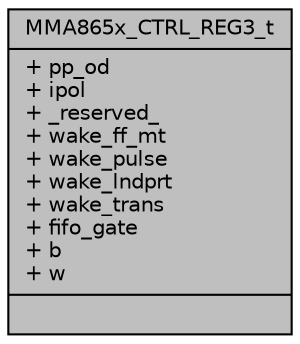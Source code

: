 digraph "MMA865x_CTRL_REG3_t"
{
  edge [fontname="Helvetica",fontsize="10",labelfontname="Helvetica",labelfontsize="10"];
  node [fontname="Helvetica",fontsize="10",shape=record];
  Node1 [label="{MMA865x_CTRL_REG3_t\n|+ pp_od\l+ ipol\l+ _reserved_\l+ wake_ff_mt\l+ wake_pulse\l+ wake_lndprt\l+ wake_trans\l+ fifo_gate\l+ b\l+ w\l|}",height=0.2,width=0.4,color="black", fillcolor="grey75", style="filled", fontcolor="black"];
}
